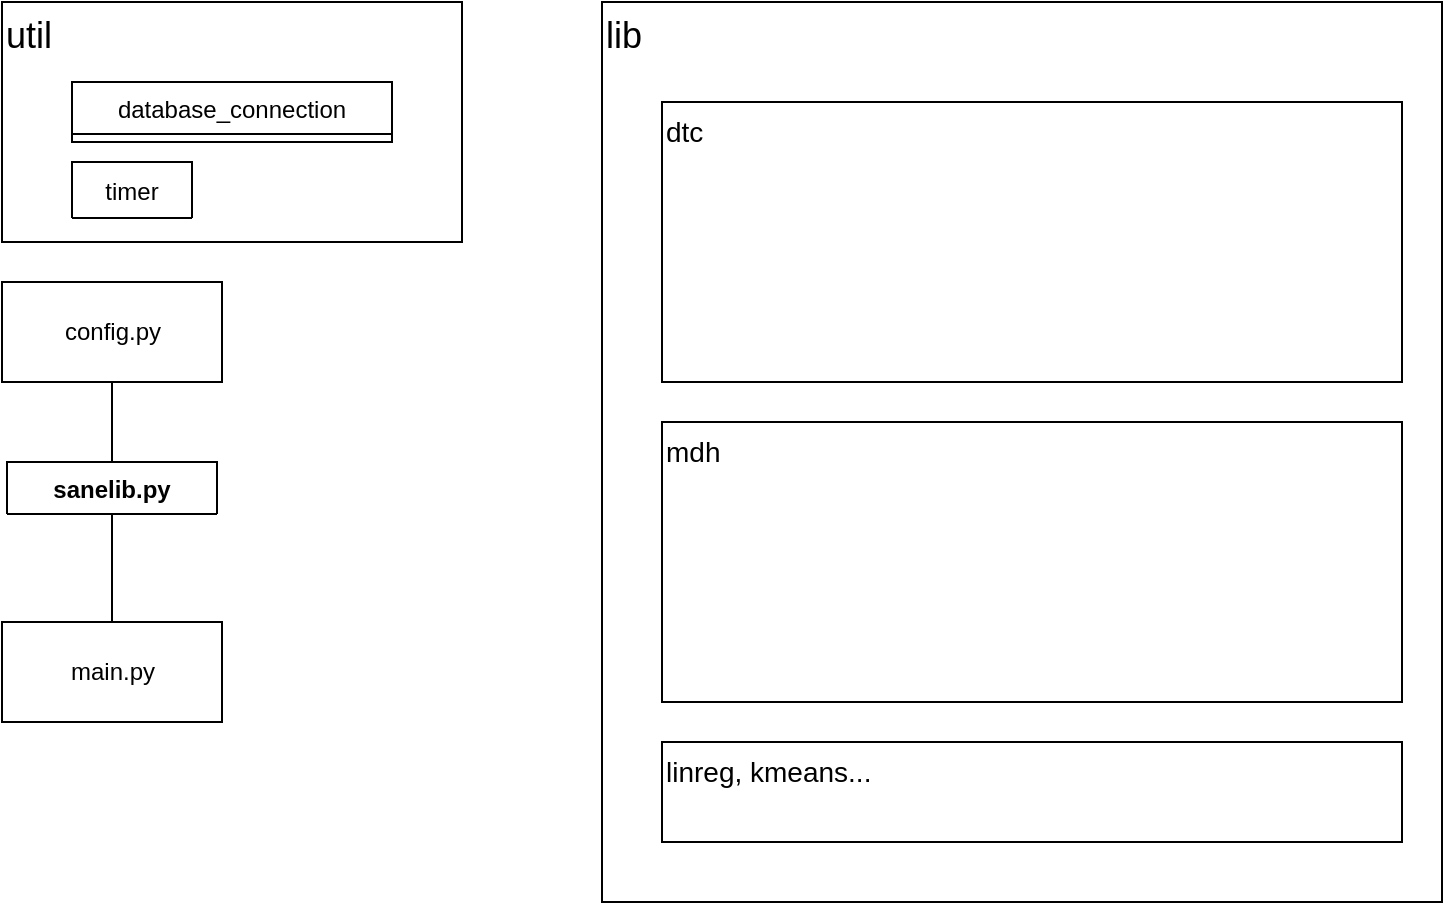 <mxfile version="14.4.9" type="github">
  <diagram id="C5RBs43oDa-KdzZeNtuy" name="Page-1">
    <mxGraphModel dx="835" dy="569" grid="1" gridSize="10" guides="1" tooltips="1" connect="1" arrows="1" fold="1" page="1" pageScale="1" pageWidth="827" pageHeight="1169" math="0" shadow="0">
      <root>
        <mxCell id="WIyWlLk6GJQsqaUBKTNV-0" />
        <mxCell id="WIyWlLk6GJQsqaUBKTNV-1" parent="WIyWlLk6GJQsqaUBKTNV-0" />
        <mxCell id="xDoAu2jg7uCX6hXLonLB-15" value="&lt;font style=&quot;font-size: 18px&quot;&gt;util&lt;/font&gt;" style="rounded=0;whiteSpace=wrap;html=1;fillColor=none;align=left;verticalAlign=top;" vertex="1" parent="WIyWlLk6GJQsqaUBKTNV-1">
          <mxGeometry x="80" y="30" width="230" height="120" as="geometry" />
        </mxCell>
        <mxCell id="xDoAu2jg7uCX6hXLonLB-0" value="database_connection" style="swimlane;fontStyle=0;align=center;verticalAlign=top;childLayout=stackLayout;horizontal=1;startSize=26;horizontalStack=0;resizeParent=1;resizeParentMax=0;resizeLast=0;collapsible=1;marginBottom=0;direction=east;" vertex="1" collapsed="1" parent="WIyWlLk6GJQsqaUBKTNV-1">
          <mxGeometry x="115" y="70" width="160" height="30" as="geometry">
            <mxRectangle x="100" y="110" width="160" height="112" as="alternateBounds" />
          </mxGeometry>
        </mxCell>
        <mxCell id="xDoAu2jg7uCX6hXLonLB-1" value="+ field: db_connection" style="text;strokeColor=none;fillColor=none;align=left;verticalAlign=top;spacingLeft=4;spacingRight=4;overflow=hidden;rotatable=0;points=[[0,0.5],[1,0.5]];portConstraint=eastwest;" vertex="1" parent="xDoAu2jg7uCX6hXLonLB-0">
          <mxGeometry y="26" width="160" height="26" as="geometry" />
        </mxCell>
        <mxCell id="xDoAu2jg7uCX6hXLonLB-2" value="+ field: engine" style="text;strokeColor=none;fillColor=none;align=left;verticalAlign=top;spacingLeft=4;spacingRight=4;overflow=hidden;rotatable=0;points=[[0,0.5],[1,0.5]];portConstraint=eastwest;" vertex="1" parent="xDoAu2jg7uCX6hXLonLB-0">
          <mxGeometry y="52" width="160" height="26" as="geometry" />
        </mxCell>
        <mxCell id="xDoAu2jg7uCX6hXLonLB-3" value="" style="line;strokeWidth=1;fillColor=none;align=left;verticalAlign=middle;spacingTop=-1;spacingLeft=3;spacingRight=3;rotatable=0;labelPosition=right;points=[];portConstraint=eastwest;" vertex="1" parent="xDoAu2jg7uCX6hXLonLB-0">
          <mxGeometry y="78" width="160" height="8" as="geometry" />
        </mxCell>
        <mxCell id="xDoAu2jg7uCX6hXLonLB-4" value="+ import_df(self,dataframe,name):" style="text;strokeColor=none;fillColor=none;align=left;verticalAlign=top;spacingLeft=4;spacingRight=4;overflow=hidden;rotatable=0;points=[[0,0.5],[1,0.5]];portConstraint=eastwest;" vertex="1" parent="xDoAu2jg7uCX6hXLonLB-0">
          <mxGeometry y="86" width="160" height="26" as="geometry" />
        </mxCell>
        <mxCell id="xDoAu2jg7uCX6hXLonLB-5" value="main.py" style="html=1;" vertex="1" parent="WIyWlLk6GJQsqaUBKTNV-1">
          <mxGeometry x="80" y="340" width="110" height="50" as="geometry" />
        </mxCell>
        <mxCell id="xDoAu2jg7uCX6hXLonLB-8" style="edgeStyle=orthogonalEdgeStyle;rounded=0;orthogonalLoop=1;jettySize=auto;html=1;exitX=0.5;exitY=1;exitDx=0;exitDy=0;entryX=0.5;entryY=0;entryDx=0;entryDy=0;endArrow=none;endFill=0;" edge="1" parent="WIyWlLk6GJQsqaUBKTNV-1" source="xDoAu2jg7uCX6hXLonLB-9" target="xDoAu2jg7uCX6hXLonLB-5">
          <mxGeometry relative="1" as="geometry" />
        </mxCell>
        <mxCell id="xDoAu2jg7uCX6hXLonLB-9" value="sanelib.py" style="swimlane;fontStyle=1;align=center;verticalAlign=top;childLayout=stackLayout;horizontal=1;startSize=26;horizontalStack=0;resizeParent=1;resizeParentMax=0;resizeLast=0;collapsible=1;marginBottom=0;direction=east;" vertex="1" collapsed="1" parent="WIyWlLk6GJQsqaUBKTNV-1">
          <mxGeometry x="82.5" y="260" width="105" height="26" as="geometry">
            <mxRectangle x="135" y="320" width="160" height="86" as="alternateBounds" />
          </mxGeometry>
        </mxCell>
        <mxCell id="xDoAu2jg7uCX6hXLonLB-10" value="+ field: dtc" style="text;strokeColor=none;fillColor=none;align=left;verticalAlign=top;spacingLeft=4;spacingRight=4;overflow=hidden;rotatable=0;points=[[0,0.5],[1,0.5]];portConstraint=eastwest;" vertex="1" parent="xDoAu2jg7uCX6hXLonLB-9">
          <mxGeometry y="26" width="105" height="26" as="geometry" />
        </mxCell>
        <mxCell id="xDoAu2jg7uCX6hXLonLB-11" value="+ field: mdh" style="text;strokeColor=none;fillColor=none;align=left;verticalAlign=top;spacingLeft=4;spacingRight=4;overflow=hidden;rotatable=0;points=[[0,0.5],[1,0.5]];portConstraint=eastwest;" vertex="1" parent="xDoAu2jg7uCX6hXLonLB-9">
          <mxGeometry y="52" width="105" height="26" as="geometry" />
        </mxCell>
        <mxCell id="xDoAu2jg7uCX6hXLonLB-12" value="" style="line;strokeWidth=1;fillColor=none;align=left;verticalAlign=middle;spacingTop=-1;spacingLeft=3;spacingRight=3;rotatable=0;labelPosition=right;points=[];portConstraint=eastwest;" vertex="1" parent="xDoAu2jg7uCX6hXLonLB-9">
          <mxGeometry y="78" width="105" height="8" as="geometry" />
        </mxCell>
        <mxCell id="xDoAu2jg7uCX6hXLonLB-21" value="timer" style="swimlane;fontStyle=0;childLayout=stackLayout;horizontal=1;startSize=28;fillColor=none;horizontalStack=0;resizeParent=1;resizeParentMax=0;resizeLast=0;collapsible=1;marginBottom=0;" vertex="1" collapsed="1" parent="WIyWlLk6GJQsqaUBKTNV-1">
          <mxGeometry x="115" y="110" width="60" height="28" as="geometry">
            <mxRectangle x="350" y="270" width="60" height="52" as="alternateBounds" />
          </mxGeometry>
        </mxCell>
        <mxCell id="xDoAu2jg7uCX6hXLonLB-26" style="edgeStyle=orthogonalEdgeStyle;rounded=0;orthogonalLoop=1;jettySize=auto;html=1;endArrow=none;endFill=0;" edge="1" parent="WIyWlLk6GJQsqaUBKTNV-1" source="xDoAu2jg7uCX6hXLonLB-25" target="xDoAu2jg7uCX6hXLonLB-9">
          <mxGeometry relative="1" as="geometry" />
        </mxCell>
        <mxCell id="xDoAu2jg7uCX6hXLonLB-25" value="config.py" style="html=1;" vertex="1" parent="WIyWlLk6GJQsqaUBKTNV-1">
          <mxGeometry x="80" y="170" width="110" height="50" as="geometry" />
        </mxCell>
        <mxCell id="xDoAu2jg7uCX6hXLonLB-27" value="&lt;font style=&quot;font-size: 18px&quot;&gt;lib&lt;/font&gt;" style="rounded=0;whiteSpace=wrap;html=1;fillColor=none;align=left;verticalAlign=top;fontStyle=0;fontSize=14;" vertex="1" parent="WIyWlLk6GJQsqaUBKTNV-1">
          <mxGeometry x="380" y="30" width="420" height="450" as="geometry" />
        </mxCell>
        <mxCell id="xDoAu2jg7uCX6hXLonLB-28" value="dtc" style="rounded=0;whiteSpace=wrap;html=1;fillColor=none;align=left;verticalAlign=top;fontStyle=0;fontSize=14;" vertex="1" parent="WIyWlLk6GJQsqaUBKTNV-1">
          <mxGeometry x="410" y="80" width="370" height="140" as="geometry" />
        </mxCell>
        <mxCell id="xDoAu2jg7uCX6hXLonLB-29" value="mdh" style="rounded=0;whiteSpace=wrap;html=1;fillColor=none;align=left;verticalAlign=top;fontStyle=0;fontSize=14;" vertex="1" parent="WIyWlLk6GJQsqaUBKTNV-1">
          <mxGeometry x="410" y="240" width="370" height="140" as="geometry" />
        </mxCell>
        <mxCell id="xDoAu2jg7uCX6hXLonLB-30" value="linreg, kmeans..." style="rounded=0;whiteSpace=wrap;html=1;fillColor=none;align=left;verticalAlign=top;fontStyle=0;fontSize=14;" vertex="1" parent="WIyWlLk6GJQsqaUBKTNV-1">
          <mxGeometry x="410" y="400" width="370" height="50" as="geometry" />
        </mxCell>
      </root>
    </mxGraphModel>
  </diagram>
</mxfile>
